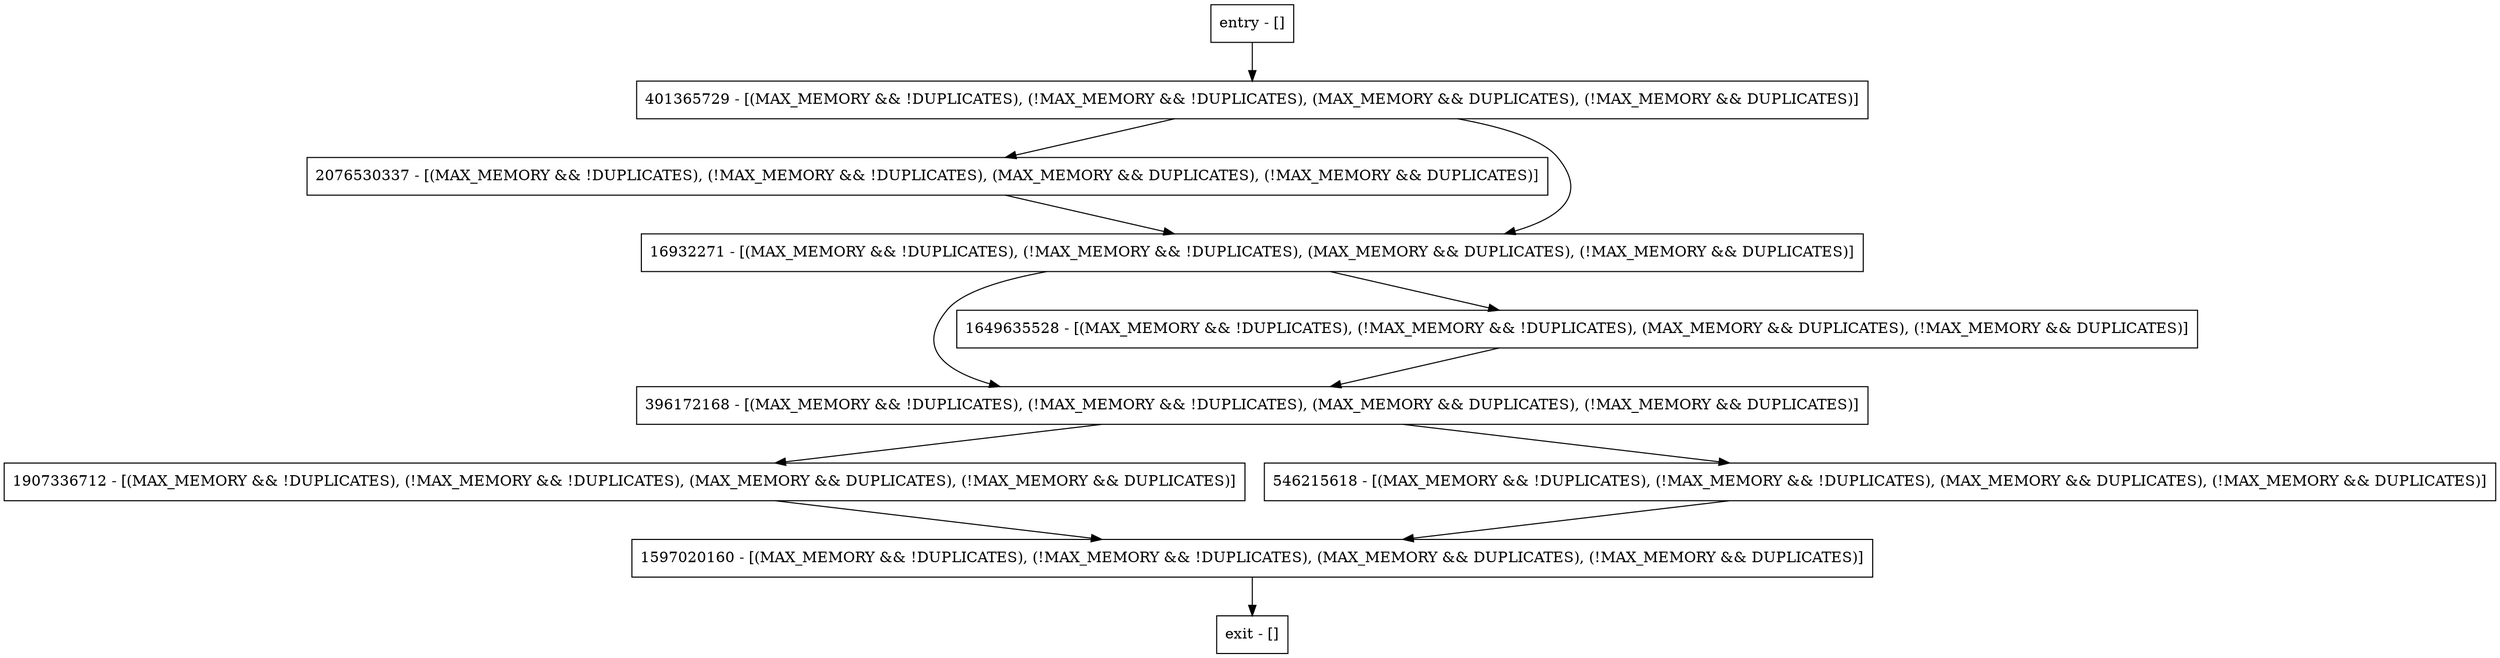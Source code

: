 digraph resetKeyComparator {
node [shape=record];
entry [label="entry - []"];
exit [label="exit - []"];
2076530337 [label="2076530337 - [(MAX_MEMORY && !DUPLICATES), (!MAX_MEMORY && !DUPLICATES), (MAX_MEMORY && DUPLICATES), (!MAX_MEMORY && DUPLICATES)]"];
396172168 [label="396172168 - [(MAX_MEMORY && !DUPLICATES), (!MAX_MEMORY && !DUPLICATES), (MAX_MEMORY && DUPLICATES), (!MAX_MEMORY && DUPLICATES)]"];
1649635528 [label="1649635528 - [(MAX_MEMORY && !DUPLICATES), (!MAX_MEMORY && !DUPLICATES), (MAX_MEMORY && DUPLICATES), (!MAX_MEMORY && DUPLICATES)]"];
401365729 [label="401365729 - [(MAX_MEMORY && !DUPLICATES), (!MAX_MEMORY && !DUPLICATES), (MAX_MEMORY && DUPLICATES), (!MAX_MEMORY && DUPLICATES)]"];
1907336712 [label="1907336712 - [(MAX_MEMORY && !DUPLICATES), (!MAX_MEMORY && !DUPLICATES), (MAX_MEMORY && DUPLICATES), (!MAX_MEMORY && DUPLICATES)]"];
546215618 [label="546215618 - [(MAX_MEMORY && !DUPLICATES), (!MAX_MEMORY && !DUPLICATES), (MAX_MEMORY && DUPLICATES), (!MAX_MEMORY && DUPLICATES)]"];
1597020160 [label="1597020160 - [(MAX_MEMORY && !DUPLICATES), (!MAX_MEMORY && !DUPLICATES), (MAX_MEMORY && DUPLICATES), (!MAX_MEMORY && DUPLICATES)]"];
16932271 [label="16932271 - [(MAX_MEMORY && !DUPLICATES), (!MAX_MEMORY && !DUPLICATES), (MAX_MEMORY && DUPLICATES), (!MAX_MEMORY && DUPLICATES)]"];
entry;
exit;
entry -> 401365729;
2076530337 -> 16932271;
396172168 -> 1907336712;
396172168 -> 546215618;
1649635528 -> 396172168;
401365729 -> 2076530337;
401365729 -> 16932271;
1907336712 -> 1597020160;
546215618 -> 1597020160;
1597020160 -> exit;
16932271 -> 396172168;
16932271 -> 1649635528;
}
